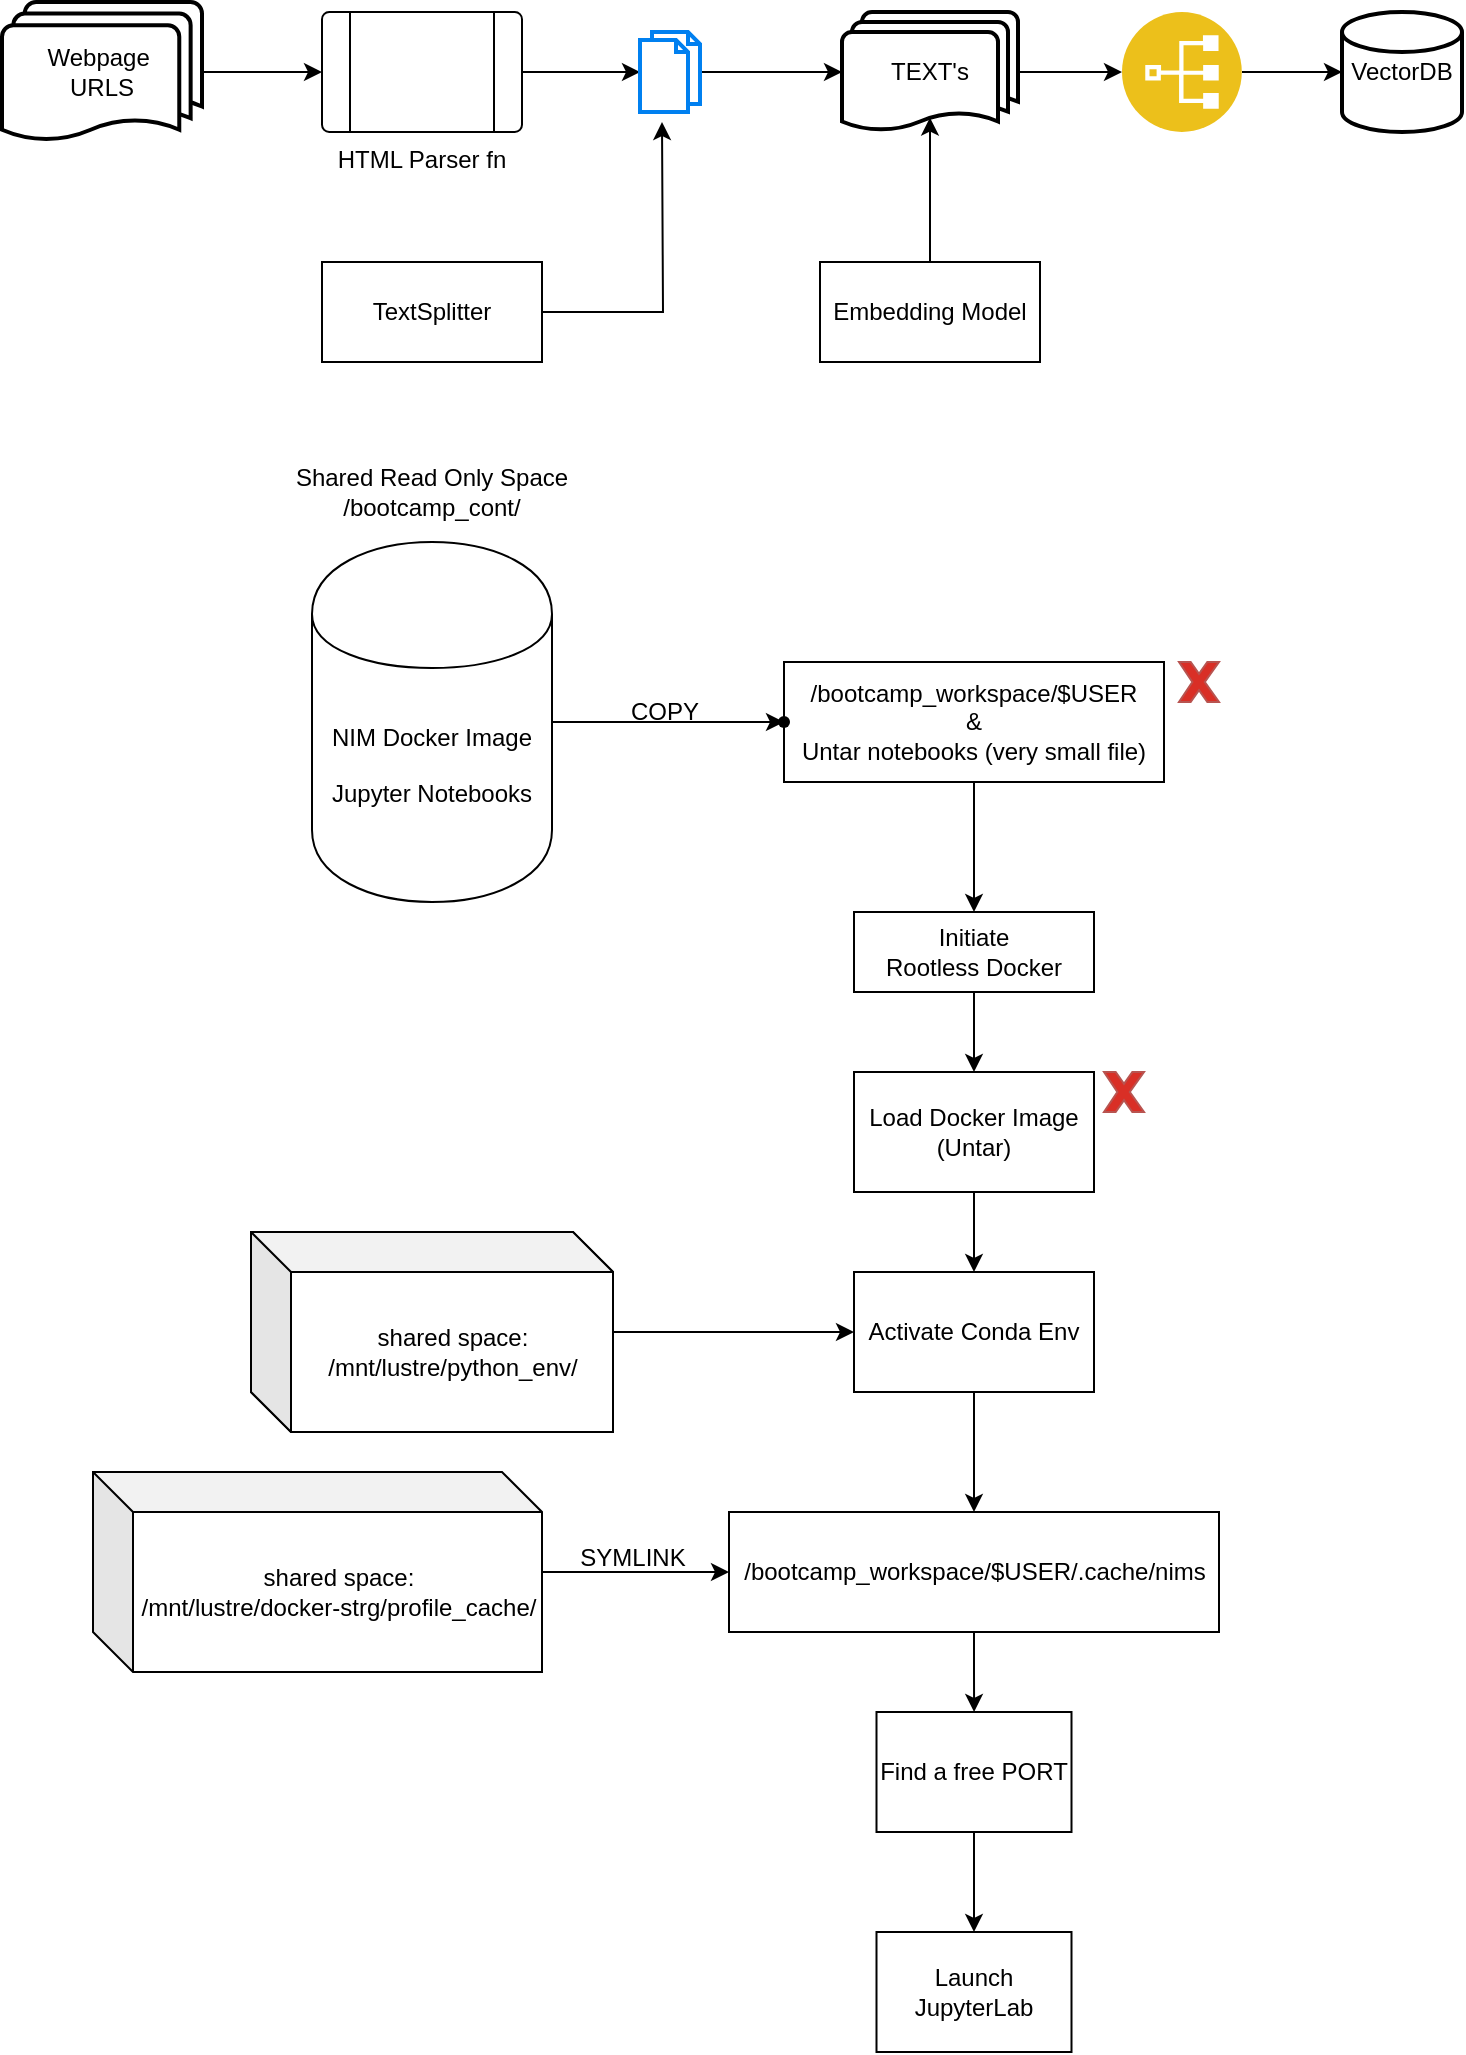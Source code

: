 <mxfile version="24.7.6">
  <diagram name="Page-1" id="ts9NFnpTG7dS4-9Dg_9j">
    <mxGraphModel dx="2074" dy="1145" grid="1" gridSize="10" guides="1" tooltips="1" connect="1" arrows="1" fold="1" page="1" pageScale="1" pageWidth="827" pageHeight="1169" math="0" shadow="0">
      <root>
        <mxCell id="0" />
        <mxCell id="1" parent="0" />
        <mxCell id="VVygzPUbs8YSUv84W3Wo-1" value="Webpage&amp;nbsp;&lt;div&gt;URLS&lt;/div&gt;" style="strokeWidth=2;html=1;shape=mxgraph.flowchart.multi-document;whiteSpace=wrap;" parent="1" vertex="1">
          <mxGeometry x="49" y="50" width="100" height="70" as="geometry" />
        </mxCell>
        <mxCell id="VVygzPUbs8YSUv84W3Wo-2" value="" style="endArrow=classic;html=1;rounded=0;exitX=1;exitY=0.5;exitDx=0;exitDy=0;exitPerimeter=0;" parent="1" source="VVygzPUbs8YSUv84W3Wo-1" edge="1">
          <mxGeometry width="50" height="50" relative="1" as="geometry">
            <mxPoint x="359" y="360" as="sourcePoint" />
            <mxPoint x="209" y="85" as="targetPoint" />
          </mxGeometry>
        </mxCell>
        <mxCell id="VVygzPUbs8YSUv84W3Wo-10" value="" style="edgeStyle=orthogonalEdgeStyle;rounded=0;orthogonalLoop=1;jettySize=auto;html=1;" parent="1" source="VVygzPUbs8YSUv84W3Wo-7" target="VVygzPUbs8YSUv84W3Wo-9" edge="1">
          <mxGeometry relative="1" as="geometry" />
        </mxCell>
        <mxCell id="VVygzPUbs8YSUv84W3Wo-7" value="HTML Parser fn" style="verticalLabelPosition=bottom;verticalAlign=top;html=1;shape=process;whiteSpace=wrap;rounded=1;size=0.14;arcSize=6;fontStyle=0" parent="1" vertex="1">
          <mxGeometry x="209" y="55" width="100" height="60" as="geometry" />
        </mxCell>
        <mxCell id="VVygzPUbs8YSUv84W3Wo-11" style="edgeStyle=orthogonalEdgeStyle;rounded=0;orthogonalLoop=1;jettySize=auto;html=1;" parent="1" source="VVygzPUbs8YSUv84W3Wo-8" edge="1">
          <mxGeometry relative="1" as="geometry">
            <mxPoint x="379" y="110" as="targetPoint" />
          </mxGeometry>
        </mxCell>
        <mxCell id="VVygzPUbs8YSUv84W3Wo-8" value="TextSplitter" style="html=1;dashed=0;whiteSpace=wrap;" parent="1" vertex="1">
          <mxGeometry x="209" y="180" width="110" height="50" as="geometry" />
        </mxCell>
        <mxCell id="VVygzPUbs8YSUv84W3Wo-13" value="" style="edgeStyle=orthogonalEdgeStyle;rounded=0;orthogonalLoop=1;jettySize=auto;html=1;" parent="1" source="VVygzPUbs8YSUv84W3Wo-9" target="VVygzPUbs8YSUv84W3Wo-12" edge="1">
          <mxGeometry relative="1" as="geometry" />
        </mxCell>
        <mxCell id="VVygzPUbs8YSUv84W3Wo-9" value="" style="html=1;verticalLabelPosition=bottom;align=center;labelBackgroundColor=#ffffff;verticalAlign=top;strokeWidth=2;strokeColor=#0080F0;shadow=0;dashed=0;shape=mxgraph.ios7.icons.documents;" parent="1" vertex="1">
          <mxGeometry x="368" y="65" width="30" height="40" as="geometry" />
        </mxCell>
        <mxCell id="VVygzPUbs8YSUv84W3Wo-17" value="" style="edgeStyle=orthogonalEdgeStyle;rounded=0;orthogonalLoop=1;jettySize=auto;html=1;" parent="1" source="VVygzPUbs8YSUv84W3Wo-12" target="VVygzPUbs8YSUv84W3Wo-16" edge="1">
          <mxGeometry relative="1" as="geometry" />
        </mxCell>
        <mxCell id="VVygzPUbs8YSUv84W3Wo-12" value="TEXT&#39;s" style="strokeWidth=2;html=1;shape=mxgraph.flowchart.multi-document;whiteSpace=wrap;" parent="1" vertex="1">
          <mxGeometry x="469" y="55" width="88" height="60" as="geometry" />
        </mxCell>
        <mxCell id="VVygzPUbs8YSUv84W3Wo-14" value="Embedding Model" style="html=1;dashed=0;whiteSpace=wrap;" parent="1" vertex="1">
          <mxGeometry x="458" y="180" width="110" height="50" as="geometry" />
        </mxCell>
        <mxCell id="VVygzPUbs8YSUv84W3Wo-15" style="edgeStyle=orthogonalEdgeStyle;rounded=0;orthogonalLoop=1;jettySize=auto;html=1;entryX=0.5;entryY=0.88;entryDx=0;entryDy=0;entryPerimeter=0;" parent="1" source="VVygzPUbs8YSUv84W3Wo-14" target="VVygzPUbs8YSUv84W3Wo-12" edge="1">
          <mxGeometry relative="1" as="geometry" />
        </mxCell>
        <mxCell id="VVygzPUbs8YSUv84W3Wo-19" value="" style="edgeStyle=orthogonalEdgeStyle;rounded=0;orthogonalLoop=1;jettySize=auto;html=1;" parent="1" source="VVygzPUbs8YSUv84W3Wo-16" target="VVygzPUbs8YSUv84W3Wo-18" edge="1">
          <mxGeometry relative="1" as="geometry" />
        </mxCell>
        <mxCell id="VVygzPUbs8YSUv84W3Wo-16" value="" style="image;aspect=fixed;perimeter=ellipsePerimeter;html=1;align=center;shadow=0;dashed=0;fontColor=#4277BB;labelBackgroundColor=default;fontSize=12;spacingTop=3;image=img/lib/ibm/applications/index.svg;" parent="1" vertex="1">
          <mxGeometry x="609" y="55" width="60" height="60" as="geometry" />
        </mxCell>
        <mxCell id="VVygzPUbs8YSUv84W3Wo-18" value="VectorDB" style="strokeWidth=2;html=1;shape=mxgraph.flowchart.database;whiteSpace=wrap;" parent="1" vertex="1">
          <mxGeometry x="719" y="55" width="60" height="60" as="geometry" />
        </mxCell>
        <mxCell id="VPAmSWmuDgrEm8eVRnfg-3" value="" style="edgeStyle=orthogonalEdgeStyle;rounded=0;orthogonalLoop=1;jettySize=auto;html=1;" parent="1" source="VPAmSWmuDgrEm8eVRnfg-1" target="VPAmSWmuDgrEm8eVRnfg-2" edge="1">
          <mxGeometry relative="1" as="geometry" />
        </mxCell>
        <mxCell id="VPAmSWmuDgrEm8eVRnfg-1" value="Initiate&lt;div&gt;Rootless Docker&lt;/div&gt;" style="rounded=0;whiteSpace=wrap;html=1;" parent="1" vertex="1">
          <mxGeometry x="475" y="505" width="120" height="40" as="geometry" />
        </mxCell>
        <mxCell id="VPAmSWmuDgrEm8eVRnfg-13" value="" style="edgeStyle=orthogonalEdgeStyle;rounded=0;orthogonalLoop=1;jettySize=auto;html=1;" parent="1" source="VPAmSWmuDgrEm8eVRnfg-2" target="VPAmSWmuDgrEm8eVRnfg-12" edge="1">
          <mxGeometry relative="1" as="geometry" />
        </mxCell>
        <mxCell id="VPAmSWmuDgrEm8eVRnfg-2" value="Load Docker Image&lt;br&gt;(Untar)" style="rounded=0;whiteSpace=wrap;html=1;" parent="1" vertex="1">
          <mxGeometry x="475" y="585" width="120" height="60" as="geometry" />
        </mxCell>
        <mxCell id="VPAmSWmuDgrEm8eVRnfg-5" value="" style="edgeStyle=orthogonalEdgeStyle;rounded=0;orthogonalLoop=1;jettySize=auto;html=1;" parent="1" source="VPAmSWmuDgrEm8eVRnfg-4" target="VPAmSWmuDgrEm8eVRnfg-1" edge="1">
          <mxGeometry relative="1" as="geometry" />
        </mxCell>
        <mxCell id="VPAmSWmuDgrEm8eVRnfg-4" value="/bootcamp_workspace/$USER&lt;br&gt;&amp;amp;&lt;div&gt;Untar notebooks (very small file)&lt;/div&gt;" style="rounded=0;whiteSpace=wrap;html=1;" parent="1" vertex="1">
          <mxGeometry x="440" y="380" width="190" height="60" as="geometry" />
        </mxCell>
        <mxCell id="VPAmSWmuDgrEm8eVRnfg-8" value="" style="edgeStyle=orthogonalEdgeStyle;rounded=0;orthogonalLoop=1;jettySize=auto;html=1;" parent="1" source="VPAmSWmuDgrEm8eVRnfg-6" target="VPAmSWmuDgrEm8eVRnfg-7" edge="1">
          <mxGeometry relative="1" as="geometry" />
        </mxCell>
        <mxCell id="VPAmSWmuDgrEm8eVRnfg-6" value="&lt;div&gt;&lt;br&gt;&lt;/div&gt;&lt;div&gt;&lt;br&gt;&lt;/div&gt;&lt;div&gt;&lt;br&gt;&lt;/div&gt;NIM Docker Image&lt;div&gt;&lt;br&gt;&lt;/div&gt;&lt;div&gt;Jupyter Notebooks&lt;/div&gt;" style="shape=cylinder;whiteSpace=wrap;html=1;" parent="1" vertex="1">
          <mxGeometry x="204" y="320" width="120" height="180" as="geometry" />
        </mxCell>
        <mxCell id="VPAmSWmuDgrEm8eVRnfg-7" value="" style="shape=waypoint;sketch=0;size=6;pointerEvents=1;points=[];fillColor=default;resizable=0;rotatable=0;perimeter=centerPerimeter;snapToPoint=1;" parent="1" vertex="1">
          <mxGeometry x="430" y="400" width="20" height="20" as="geometry" />
        </mxCell>
        <mxCell id="VPAmSWmuDgrEm8eVRnfg-9" value="COPY" style="text;html=1;align=center;verticalAlign=middle;resizable=0;points=[];autosize=1;strokeColor=none;fillColor=none;" parent="1" vertex="1">
          <mxGeometry x="350" y="390" width="60" height="30" as="geometry" />
        </mxCell>
        <mxCell id="VPAmSWmuDgrEm8eVRnfg-10" value="Shared Read Only Space&lt;div&gt;/bootcamp_cont/&lt;/div&gt;" style="text;html=1;align=center;verticalAlign=middle;whiteSpace=wrap;rounded=0;" parent="1" vertex="1">
          <mxGeometry x="164" y="280" width="200" height="30" as="geometry" />
        </mxCell>
        <mxCell id="VPAmSWmuDgrEm8eVRnfg-15" value="" style="edgeStyle=orthogonalEdgeStyle;rounded=0;orthogonalLoop=1;jettySize=auto;html=1;entryX=0;entryY=0.5;entryDx=0;entryDy=0;" parent="1" source="VPAmSWmuDgrEm8eVRnfg-11" target="VPAmSWmuDgrEm8eVRnfg-12" edge="1">
          <mxGeometry relative="1" as="geometry" />
        </mxCell>
        <mxCell id="VPAmSWmuDgrEm8eVRnfg-11" value="shared space:&lt;br&gt;/mnt/lustre/python_env/" style="shape=cube;whiteSpace=wrap;html=1;boundedLbl=1;backgroundOutline=1;darkOpacity=0.05;darkOpacity2=0.1;" parent="1" vertex="1">
          <mxGeometry x="173.5" y="665" width="181" height="100" as="geometry" />
        </mxCell>
        <mxCell id="VPAmSWmuDgrEm8eVRnfg-19" value="" style="edgeStyle=orthogonalEdgeStyle;rounded=0;orthogonalLoop=1;jettySize=auto;html=1;" parent="1" source="VPAmSWmuDgrEm8eVRnfg-12" target="VPAmSWmuDgrEm8eVRnfg-18" edge="1">
          <mxGeometry relative="1" as="geometry" />
        </mxCell>
        <mxCell id="VPAmSWmuDgrEm8eVRnfg-12" value="Activate Conda Env" style="rounded=0;whiteSpace=wrap;html=1;" parent="1" vertex="1">
          <mxGeometry x="475" y="685" width="120" height="60" as="geometry" />
        </mxCell>
        <mxCell id="VPAmSWmuDgrEm8eVRnfg-16" value="shared space:&lt;br&gt;/mnt/lustre/python_env/" style="shape=cube;whiteSpace=wrap;html=1;boundedLbl=1;backgroundOutline=1;darkOpacity=0.05;darkOpacity2=0.1;" parent="1" vertex="1">
          <mxGeometry x="173.5" y="665" width="181" height="100" as="geometry" />
        </mxCell>
        <mxCell id="VPAmSWmuDgrEm8eVRnfg-20" value="" style="edgeStyle=orthogonalEdgeStyle;rounded=0;orthogonalLoop=1;jettySize=auto;html=1;" parent="1" source="VPAmSWmuDgrEm8eVRnfg-17" target="VPAmSWmuDgrEm8eVRnfg-18" edge="1">
          <mxGeometry relative="1" as="geometry" />
        </mxCell>
        <mxCell id="VPAmSWmuDgrEm8eVRnfg-17" value="shared space:&lt;br&gt;/mnt/lustre/docker-strg/profile_cache/" style="shape=cube;whiteSpace=wrap;html=1;boundedLbl=1;backgroundOutline=1;darkOpacity=0.05;darkOpacity2=0.1;" parent="1" vertex="1">
          <mxGeometry x="94.5" y="785" width="224.5" height="100" as="geometry" />
        </mxCell>
        <mxCell id="VPAmSWmuDgrEm8eVRnfg-23" value="" style="edgeStyle=orthogonalEdgeStyle;rounded=0;orthogonalLoop=1;jettySize=auto;html=1;" parent="1" source="VPAmSWmuDgrEm8eVRnfg-18" target="VPAmSWmuDgrEm8eVRnfg-22" edge="1">
          <mxGeometry relative="1" as="geometry" />
        </mxCell>
        <mxCell id="VPAmSWmuDgrEm8eVRnfg-18" value="/bootcamp_workspace/$USER/.cache/nims" style="rounded=0;whiteSpace=wrap;html=1;" parent="1" vertex="1">
          <mxGeometry x="412.5" y="805" width="245" height="60" as="geometry" />
        </mxCell>
        <mxCell id="VPAmSWmuDgrEm8eVRnfg-21" value="SYMLINK" style="text;html=1;align=center;verticalAlign=middle;resizable=0;points=[];autosize=1;strokeColor=none;fillColor=none;" parent="1" vertex="1">
          <mxGeometry x="324" y="813" width="80" height="30" as="geometry" />
        </mxCell>
        <mxCell id="VPAmSWmuDgrEm8eVRnfg-25" value="" style="edgeStyle=orthogonalEdgeStyle;rounded=0;orthogonalLoop=1;jettySize=auto;html=1;" parent="1" source="VPAmSWmuDgrEm8eVRnfg-22" target="VPAmSWmuDgrEm8eVRnfg-24" edge="1">
          <mxGeometry relative="1" as="geometry" />
        </mxCell>
        <mxCell id="VPAmSWmuDgrEm8eVRnfg-22" value="Find a free PORT" style="rounded=0;whiteSpace=wrap;html=1;" parent="1" vertex="1">
          <mxGeometry x="486.25" y="905" width="97.5" height="60" as="geometry" />
        </mxCell>
        <mxCell id="VPAmSWmuDgrEm8eVRnfg-24" value="Launch JupyterLab" style="rounded=0;whiteSpace=wrap;html=1;" parent="1" vertex="1">
          <mxGeometry x="486.25" y="1015" width="97.5" height="60" as="geometry" />
        </mxCell>
        <mxCell id="VPAmSWmuDgrEm8eVRnfg-29" value="" style="verticalLabelPosition=bottom;verticalAlign=top;html=1;shape=mxgraph.basic.x;labelBackgroundColor=#a21515;fillColor=#d92f26;strokeColor=#b85450;" parent="1" vertex="1">
          <mxGeometry x="600" y="585" width="20" height="20" as="geometry" />
        </mxCell>
        <mxCell id="VPAmSWmuDgrEm8eVRnfg-30" value="" style="verticalLabelPosition=bottom;verticalAlign=top;html=1;shape=mxgraph.basic.x;labelBackgroundColor=#a21515;fillColor=#d92f26;strokeColor=#b85450;" parent="1" vertex="1">
          <mxGeometry x="637.5" y="380" width="20" height="20" as="geometry" />
        </mxCell>
      </root>
    </mxGraphModel>
  </diagram>
</mxfile>
